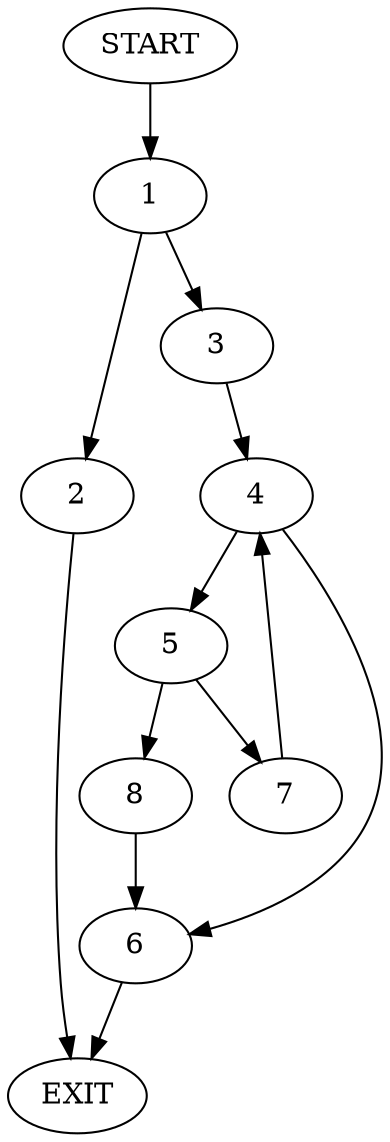 digraph {
0 [label="START"]
9 [label="EXIT"]
0 -> 1
1 -> 2
1 -> 3
3 -> 4
2 -> 9
4 -> 5
4 -> 6
6 -> 9
5 -> 7
5 -> 8
8 -> 6
7 -> 4
}
